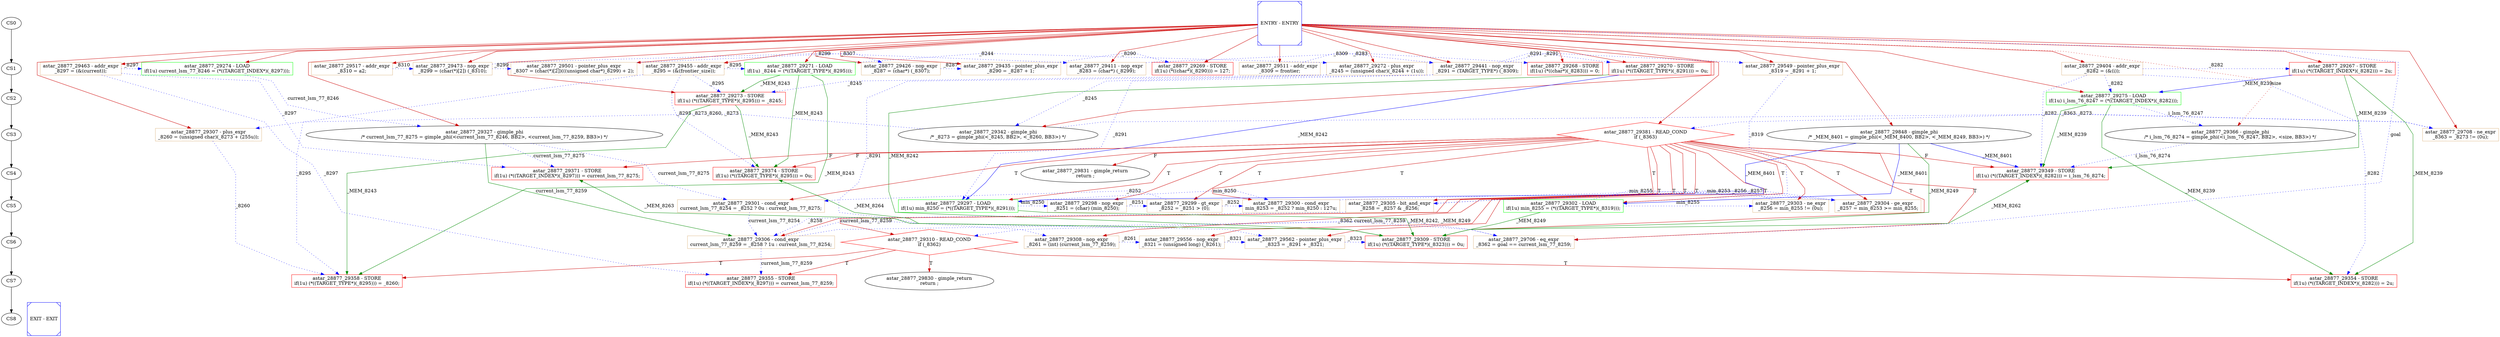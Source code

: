 digraph G {
//Scheduling solution
splines=polyline;
//Control Step: 0
CS0 [style=plaintext]
{rank=same; CS0 0 ;}
//Control Step: 1
CS1 [style=plaintext]
{rank=same; CS1 20 10 6 15 2 11 19 4 14 5 12 16 8 13 3 7 17 9 22 ;}
//Control Step: 2
CS2 [style=plaintext]
{rank=same; CS2 18 21 ;}
//Control Step: 3
CS3 [style=plaintext]
{rank=same; CS3 47 48 44 49 45 23 46 ;}
//Control Step: 4
CS4 [style=plaintext]
{rank=same; CS4 52 53 51 50 ;}
//Control Step: 5
CS5 [style=plaintext]
{rank=same; CS5 30 25 29 26 31 32 27 28 24 ;}
//Control Step: 6
CS6 [style=plaintext]
{rank=same; CS6 36 38 33 39 37 34 35 ;}
//Control Step: 7
CS7 [style=plaintext]
{rank=same; CS7 42 41 40 43 ;}
//Control Step: 8
CS8 [style=plaintext]
{rank=same; CS8 1 ;}
CS0-> CS1;
CS1-> CS2;
CS2-> CS3;
CS3-> CS4;
CS4-> CS5;
CS5-> CS6;
CS6-> CS7;
CS7-> CS8;
0[color=blue,shape=Msquare,label="ENTRY - ENTRY"];
1[color=blue,shape=Msquare,label="EXIT - EXIT"];
2[color=burlywood,shape=box,label="astar_28877_29404 - addr_expr\n_8282 = (&(i));\n"];
3[color=red,shape=box,label="astar_28877_29267 - STORE\nif(1u) (*((TARGET_INDEX*)(_8282))) = 2u;\n"];
4[color=burlywood,shape=box,label="astar_28877_29517 - addr_expr\n_8310 = a2;\n"];
5[color=burlywood,shape=box,label="astar_28877_29473 - nop_expr\n_8299 = (char(*)[2]) (_8310);\n"];
6[color=burlywood,shape=box,label="astar_28877_29411 - nop_expr\n_8283 = (char*) (_8299);\n"];
7[color=red,shape=box,label="astar_28877_29268 - STORE\nif(1u) (*((char*)(_8283))) = 0;\n"];
8[color=burlywood,shape=box,label="astar_28877_29501 - pointer_plus_expr\n_8307 = (char(*)[2])(((unsigned char*)_8299) + 2);\n"];
9[color=burlywood,shape=box,label="astar_28877_29426 - nop_expr\n_8287 = (char*) (_8307);\n"];
10[color=burlywood,shape=box,label="astar_28877_29435 - pointer_plus_expr\n_8290 = _8287 + 1;\n"];
11[color=red,shape=box,label="astar_28877_29269 - STORE\nif(1u) (*((char*)(_8290))) = 127;\n"];
12[color=burlywood,shape=box,label="astar_28877_29511 - addr_expr\n_8309 = frontier;\n"];
13[color=burlywood,shape=box,label="astar_28877_29441 - nop_expr\n_8291 = (TARGET_TYPE*) (_8309);\n"];
14[color=red,shape=box,label="astar_28877_29270 - STORE\nif(1u) (*((TARGET_TYPE*)(_8291))) = 0u;\n"];
15[color=burlywood,shape=box,label="astar_28877_29455 - addr_expr\n_8295 = (&(frontier_size));\n"];
16[color=green,shape=box,label="astar_28877_29271 - LOAD\nif(1u) _8244 = (*((TARGET_TYPE*)(_8295)));\n"];
17[color=burlywood,shape=box,label="astar_28877_29272 - plus_expr\n_8245 = (unsigned char)(_8244 + (1u));\n"];
18[color=red,shape=box,label="astar_28877_29273 - STORE\nif(1u) (*((TARGET_TYPE*)(_8295))) = _8245;\n"];
19[color=burlywood,shape=box,label="astar_28877_29463 - addr_expr\n_8297 = (&(current));\n"];
20[color=green,shape=box,label="astar_28877_29274 - LOAD\nif(1u) current_lsm_77_8246 = (*((TARGET_INDEX*)(_8297)));\n"];
21[color=green,shape=box,label="astar_28877_29275 - LOAD\nif(1u) i_lsm_76_8247 = (*((TARGET_INDEX*)(_8282)));\n"];
22[color=burlywood,shape=box,label="astar_28877_29549 - pointer_plus_expr\n_8319 = _8291 + 1;\n"];
23[label="astar_28877_29342 - gimple_phi\n/* _8273 = gimple_phi(<_8245, BB2>, <_8260, BB3>) */\n"];
24[color=green,shape=box,label="astar_28877_29297 - LOAD\nif(1u) min_8250 = (*((TARGET_TYPE*)(_8291)));\n"];
25[color=burlywood,shape=box,label="astar_28877_29298 - nop_expr\n_8251 = (char) (min_8250);\n"];
26[color=burlywood,shape=box,label="astar_28877_29299 - gt_expr\n_8252 = _8251 > (0);\n"];
27[color=burlywood,shape=box,label="astar_28877_29300 - cond_expr\nmin_8253 = _8252 ? min_8250 : 127u;\n"];
28[color=burlywood,shape=box,label="astar_28877_29301 - cond_expr\ncurrent_lsm_77_8254 = _8252 ? 0u : current_lsm_77_8275;\n"];
29[color=green,shape=box,label="astar_28877_29302 - LOAD\nif(1u) min_8255 = (*((TARGET_TYPE*)(_8319)));\n"];
30[color=burlywood,shape=box,label="astar_28877_29303 - ne_expr\n_8256 = min_8255 != (0u);\n"];
31[color=burlywood,shape=box,label="astar_28877_29304 - ge_expr\n_8257 = min_8253 >= min_8255;\n"];
32[color=burlywood,shape=box,label="astar_28877_29305 - bit_and_expr\n_8258 = _8257 & _8256;\n"];
33[color=burlywood,shape=box,label="astar_28877_29306 - cond_expr\ncurrent_lsm_77_8259 = _8258 ? 1u : current_lsm_77_8254;\n"];
34[color=burlywood,shape=box,label="astar_28877_29308 - nop_expr\n_8261 = (int) (current_lsm_77_8259);\n"];
35[color=burlywood,shape=box,label="astar_28877_29556 - nop_expr\n_8321 = (unsigned long) (_8261);\n"];
36[color=burlywood,shape=box,label="astar_28877_29562 - pointer_plus_expr\n_8323 = _8291 + _8321;\n"];
37[color=red,shape=box,label="astar_28877_29309 - STORE\nif(1u) (*((TARGET_TYPE*)(_8323))) = 0u;\n"];
38[color=burlywood,shape=box,label="astar_28877_29706 - eq_expr\n_8362 = goal == current_lsm_77_8259;\n"];
39[color=red,shape=diamond,label="astar_28877_29310 - READ_COND\nif (_8362)\n"];
40[color=red,shape=box,label="astar_28877_29354 - STORE\nif(1u) (*((TARGET_INDEX*)(_8282))) = 2u;\n"];
41[color=red,shape=box,label="astar_28877_29355 - STORE\nif(1u) (*((TARGET_INDEX*)(_8297))) = current_lsm_77_8259;\n"];
42[color=red,shape=box,label="astar_28877_29358 - STORE\nif(1u) (*((TARGET_TYPE*)(_8295))) = _8260;\n"];
43[label="astar_28877_29830 - gimple_return\nreturn ;\n"];
44[label="astar_28877_29366 - gimple_phi\n/* i_lsm_76_8274 = gimple_phi(<i_lsm_76_8247, BB2>, <size, BB3>) */\n"];
45[label="astar_28877_29327 - gimple_phi\n/* current_lsm_77_8275 = gimple_phi(<current_lsm_77_8246, BB2>, <current_lsm_77_8259, BB3>) */\n"];
46[label="astar_28877_29848 - gimple_phi\n/* _MEM_8401 = gimple_phi(<_MEM_8400, BB2>, <_MEM_8249, BB3>) */\n"];
47[color=burlywood,shape=box,label="astar_28877_29708 - ne_expr\n_8363 = _8273 != (0u);\n"];
48[color=burlywood,shape=box,label="astar_28877_29307 - plus_expr\n_8260 = (unsigned char)(_8273 + (255u));\n"];
49[color=red,shape=diamond,label="astar_28877_29381 - READ_COND\nif (_8363)\n"];
50[color=red,shape=box,label="astar_28877_29349 - STORE\nif(1u) (*((TARGET_INDEX*)(_8282))) = i_lsm_76_8274;\n"];
51[color=red,shape=box,label="astar_28877_29371 - STORE\nif(1u) (*((TARGET_INDEX*)(_8297))) = current_lsm_77_8275;\n"];
52[color=red,shape=box,label="astar_28877_29374 - STORE\nif(1u) (*((TARGET_TYPE*)(_8295))) = 0u;\n"];
53[label="astar_28877_29831 - gimple_return\nreturn ;\n"];
0->2 [color=red3,label=""];
2->3 [color=blue, style=dotted,label="_8282"];
4->5 [color=blue, style=dotted,label="_8310"];
5->6 [color=blue, style=dotted,label="_8299"];
6->7 [color=blue, style=dotted,label="_8283"];
8->9 [color=blue, style=dotted,label="_8307"];
9->10 [color=blue, style=dotted,label="_8287"];
10->11 [color=blue, style=dotted,label="_8290"];
12->13 [color=blue, style=dotted,label="_8309"];
13->14 [color=blue, style=dotted,label="_8291"];
15->16 [color=blue, style=dotted,label="_8295"];
16->17 [color=blue, style=dotted,label="_8244"];
17->18 [color=blue, style=dotted,label="_8245"];
19->20 [color=blue, style=dotted,label="_8297"];
24->25 [color=blue, style=dotted,label="min_8250"];
25->26 [color=blue, style=dotted,label="_8251"];
26->27 [color=blue, style=dotted,label="_8252"];
29->30 [color=blue, style=dotted,label="min_8255"];
31->32 [color=blue, style=dotted,label="_8257"];
32->33 [color=blue, style=dotted,label="_8258"];
33->34 [color=blue, style=dotted,label="current_lsm_77_8259"];
34->35 [color=blue, style=dotted,label="_8261"];
35->36 [color=blue, style=dotted,label="_8321"];
36->37 [color=blue, style=dotted,label="_8323"];
38->39 [color=blue, style=dotted,label="_8362"];
39->40 [color=red3,label="T"];
49->24 [color=red3,label="T"];
49->50 [color=red3,label="F"];
0->3 [color=red3,label=""];
0->4 [color=red3,label=""];
0->5 [color=red3,label=""];
0->6 [color=red3,label=""];
0->7 [color=red3,label=""];
0->8 [color=red3,label=""];
0->9 [color=red3,label=""];
0->10 [color=red3,label=""];
0->11 [color=red3,label=""];
0->12 [color=red3,label=""];
0->13 [color=red3,label=""];
0->14 [color=red3,label=""];
0->15 [color=red3,label=""];
0->16 [color=red3,label=""];
0->17 [color=red3,label=""];
0->18 [color=red3,label=""];
0->19 [color=red3,label=""];
0->20 [color=red3,label=""];
0->21 [color=red3,label=""];
0->22 [color=red3,label=""];
39->41 [color=red3,label="T"];
39->42 [color=red3,label="T"];
39->43 [color=red3,label="T"];
49->25 [color=red3,label="T"];
49->26 [color=red3,label="T"];
49->27 [color=red3,label="T"];
49->28 [color=red3,label="T"];
49->29 [color=red3,label="T"];
49->30 [color=red3,label="T"];
49->31 [color=red3,label="T"];
49->32 [color=red3,label="T"];
49->33 [color=red3,label="T"];
49->34 [color=red3,label="T"];
49->35 [color=red3,label="T"];
49->36 [color=red3,label="T"];
49->37 [color=red3,label="T"];
49->38 [color=red3,label="T"];
49->39 [color=red3,label="T"];
49->51 [color=red3,label="F"];
49->52 [color=red3,label="F"];
49->53 [color=red3,label="F"];
0->23 [color=red3,label=""];
0->44 [color=red3,style=dotted,label="size"];
0->45 [color=red3,label=""];
0->46 [color=red3,label=""];
0->47 [color=red3,label=""];
0->48 [color=red3,label=""];
0->49 [color=red3,label=""];
5->8 [color=blue, style=dotted,label="_8299"];
15->18 [color=blue, style=dotted,label="_8295"];
2->21 [color=blue, style=dotted,label="_8282"];
13->22 [color=blue, style=dotted,label="_8291"];
17->23 [color=blue, style=dotted,label="_8245"];
23->48 [color=blue, style=dotted,label="_8273_8260, _8273"];
13->24 [color=blue, style=dotted,label="_8291"];
24->27 [color=blue, style=dotted,label="min_8250"];
26->28 [color=blue, style=dotted,label="_8252"];
45->28 [color=blue, style=dotted,label="current_lsm_77_8275"];
22->29 [color=blue, style=dotted,label="_8319"];
27->31 [color=blue, style=dotted,label="min_8253"];
29->31 [color=blue, style=dotted,label="min_8255"];
30->32 [color=blue, style=dotted,label="_8256"];
28->33 [color=blue, style=dotted,label="current_lsm_77_8254"];
13->36 [color=blue, style=dotted,label="_8291"];
33->38 [color=blue, style=dotted,label="current_lsm_77_8259"];
0->38 [color=blue, style=dotted,label="goal"];
2->40 [color=blue, style=dotted,label="_8282"];
33->41 [color=blue, style=dotted,label="current_lsm_77_8259"];
19->41 [color=blue, style=dotted,label="_8297"];
48->42 [color=blue, style=dotted,label="_8260"];
15->42 [color=blue, style=dotted,label="_8295"];
21->44 [color=blue, style=dotted,label="i_lsm_76_8247"];
20->45 [color=blue, style=dotted,label="current_lsm_77_8246"];
45->33 [color=green4,label="current_lsm_77_8259"];
23->47 [color=blue, style=dotted,label="_8273"];
47->49 [color=blue, style=dotted,label="_8363"];
44->50 [color=blue, style=dotted,label="i_lsm_76_8274"];
2->50 [color=blue, style=dotted,label="_8282"];
45->51 [color=blue, style=dotted,label="current_lsm_77_8275"];
19->51 [color=blue, style=dotted,label="_8297"];
15->52 [color=blue, style=dotted,label="_8295"];
16->18 [color=green4,label="_MEM_8243"];
16->42 [color=green4,label="_MEM_8243"];
16->52 [color=green4,label="_MEM_8243"];
3->21 [color=blue,label="_MEM_8239"];
21->40 [color=green4,label="_MEM_8239"];
21->50 [color=green4,label="_MEM_8239"];
14->24 [color=blue,label="_MEM_8242"];
24->37 [color=green4,label="_MEM_8242, _MEM_8249"];
46->24 [color=blue,label="_MEM_8401"];
29->37 [color=green4,label="_MEM_8249"];
46->29 [color=blue,label="_MEM_8401"];
37->50 [color=green4,label="_MEM_8262"];
37->51 [color=green4,label="_MEM_8263"];
37->52 [color=green4,label="_MEM_8264"];
14->37 [color=green4,label="_MEM_8242"];
3->40 [color=green4,label="_MEM_8239"];
18->42 [color=green4,label="_MEM_8243"];
46->37 [color=green4,label="_MEM_8249"];
46->50 [color=blue,label="_MEM_8401"];
3->50 [color=green4,label="_MEM_8239"];
18->52 [color=green4,label="_MEM_8243"];
}
